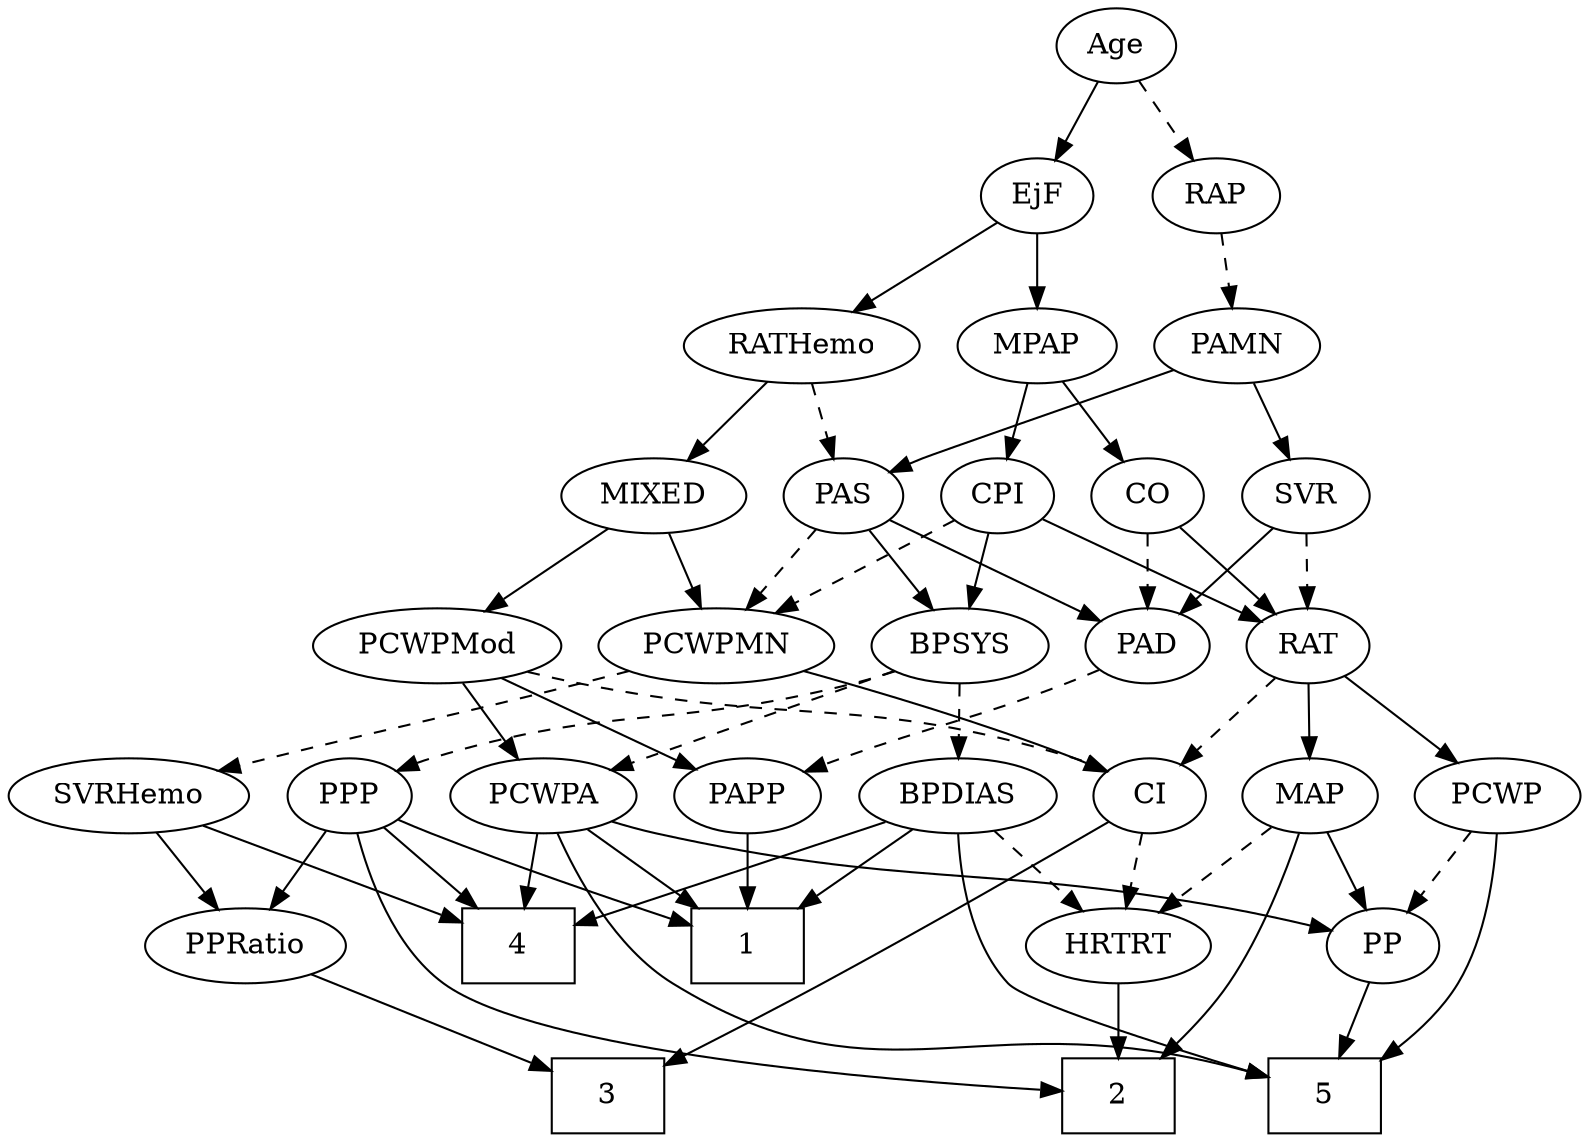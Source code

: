 strict digraph {
	graph [bb="0,0,696.59,540"];
	node [label="\N"];
	1	[height=0.5,
		pos="389.55,90",
		shape=box,
		width=0.75];
	2	[height=0.5,
		pos="190.55,18",
		shape=box,
		width=0.75];
	3	[height=0.5,
		pos="496.55,18",
		shape=box,
		width=0.75];
	4	[height=0.5,
		pos="499.55,90",
		shape=box,
		width=0.75];
	5	[height=0.5,
		pos="298.55,18",
		shape=box,
		width=0.75];
	Age	[height=0.5,
		pos="322.55,522",
		width=0.75];
	EjF	[height=0.5,
		pos="286.55,450",
		width=0.75];
	Age -> EjF	[pos="e,294.85,467.15 314.2,504.76 309.84,496.28 304.4,485.71 299.51,476.2",
		style=solid];
	RAP	[height=0.5,
		pos="359.55,450",
		width=0.77632];
	Age -> RAP	[pos="e,351.01,467.15 331.13,504.76 335.61,496.28 341.2,485.71 346.23,476.2",
		style=dashed];
	MPAP	[height=0.5,
		pos="270.55,378",
		width=0.97491];
	EjF -> MPAP	[pos="e,274.5,396.28 282.67,432.05 280.89,424.26 278.74,414.82 276.74,406.08",
		style=solid];
	RATHemo	[height=0.5,
		pos="463.55,378",
		width=1.3721];
	EjF -> RATHemo	[pos="e,429.05,391.08 307.74,438.64 312.57,436.38 317.71,434.05 322.55,432 354.65,418.41 391.54,404.61 419.54,394.49",
		style=solid];
	PAMN	[height=0.5,
		pos="359.55,378",
		width=1.011];
	RAP -> PAMN	[pos="e,359.55,396.1 359.55,431.7 359.55,423.98 359.55,414.71 359.55,406.11",
		style=dashed];
	MIXED	[height=0.5,
		pos="506.55,306",
		width=1.1193];
	PCWPMod	[height=0.5,
		pos="321.55,234",
		width=1.4443];
	MIXED -> PCWPMod	[pos="e,355.27,247.76 476.82,293.75 446.61,282.32 399.48,264.49 365.06,251.47",
		style=solid];
	PCWPMN	[height=0.5,
		pos="535.55,234",
		width=1.3902];
	MIXED -> PCWPMN	[pos="e,528.39,252.28 513.57,288.05 516.83,280.18 520.79,270.62 524.45,261.79",
		style=solid];
	CO	[height=0.5,
		pos="157.55,306",
		width=0.75];
	MPAP -> CO	[pos="e,176.73,318.88 249.03,363.67 230.92,352.45 204.92,336.35 185.26,324.17",
		style=solid];
	CPI	[height=0.5,
		pos="334.55,306",
		width=0.75];
	MPAP -> CPI	[pos="e,320.82,322.01 284.75,361.46 293.32,352.09 304.39,339.99 313.91,329.57",
		style=solid];
	BPSYS	[height=0.5,
		pos="429.55,234",
		width=1.0471];
	PCWPA	[height=0.5,
		pos="362.55,162",
		width=1.1555];
	BPSYS -> PCWPA	[pos="e,377.69,178.82 414.34,217.12 405.61,207.99 394.47,196.36 384.77,186.22",
		style=dashed];
	BPDIAS	[height=0.5,
		pos="464.55,162",
		width=1.1735];
	BPSYS -> BPDIAS	[pos="e,456.07,179.96 437.84,216.41 441.92,208.25 446.94,198.22 451.51,189.07",
		style=dashed];
	PPP	[height=0.5,
		pos="551.55,162",
		width=0.75];
	BPSYS -> PPP	[pos="e,531.63,174.43 452.78,219.67 472.66,208.27 501.35,191.8 522.69,179.56",
		style=dashed];
	PAD	[height=0.5,
		pos="222.55,234",
		width=0.79437];
	PAPP	[height=0.5,
		pos="271.55,162",
		width=0.88464];
	PAD -> PAPP	[pos="e,260.13,179.31 233.67,217.12 239.78,208.38 247.5,197.35 254.37,187.54",
		style=dashed];
	CO -> PAD	[pos="e,208.78,249.82 171.33,290.15 180.21,280.6 191.91,267.99 201.89,257.25",
		style=dashed];
	RAT	[height=0.5,
		pos="148.55,234",
		width=0.75827];
	CO -> RAT	[pos="e,150.77,252.28 155.37,288.05 154.38,280.35 153.18,271.03 152.07,262.36",
		style=solid];
	PAS	[height=0.5,
		pos="421.55,306",
		width=0.75];
	PAS -> BPSYS	[pos="e,427.59,252.1 423.52,287.7 424.41,279.98 425.47,270.71 426.45,262.11",
		style=solid];
	PAS -> PAD	[pos="e,244.89,245.46 397.94,297.1 389.32,294.23 379.5,290.96 370.55,288 321.7,271.87 308.53,270.53 260.55,252 258.47,251.2 256.33,250.34 \
254.19,249.45",
		style=solid];
	PAS -> PCWPMN	[pos="e,511.35,249.86 440.89,293.13 457.82,282.73 482.78,267.4 502.82,255.1",
		style=dashed];
	PAMN -> PAS	[pos="e,408.38,321.86 373.62,361.12 381.93,351.73 392.59,339.7 401.74,329.36",
		style=solid];
	SVR	[height=0.5,
		pos="230.55,306",
		width=0.77632];
	PAMN -> SVR	[pos="e,251.5,318.37 335.89,364.16 314.66,352.64 283.42,335.69 260.46,323.23",
		style=solid];
	RATHemo -> MIXED	[pos="e,496.23,323.79 473.96,360.05 479.03,351.8 485.23,341.7 490.86,332.54",
		style=solid];
	RATHemo -> PAS	[pos="e,431.33,323.31 453.38,360.05 448.35,351.68 442.19,341.4 436.63,332.13",
		style=dashed];
	CPI -> BPSYS	[pos="e,409.94,249.45 351.97,292.16 365.8,281.97 385.41,267.52 401.45,255.7",
		style=solid];
	CPI -> RAT	[pos="e,169.71,245.43 310.63,297.38 280.78,287.69 228.35,270.03 184.55,252 182.73,251.25 180.86,250.46 178.99,249.64",
		style=solid];
	CPI -> PCWPMN	[pos="e,500.82,247.09 358,296.83 390.59,285.48 450.22,264.72 491.32,250.4",
		style=dashed];
	MAP	[height=0.5,
		pos="30.547,162",
		width=0.84854];
	RAT -> MAP	[pos="e,51.557,175.46 128.8,221.28 110.08,210.18 81.724,193.36 60.277,180.64",
		style=solid];
	PCWP	[height=0.5,
		pos="114.55,162",
		width=0.97491];
	RAT -> PCWP	[pos="e,122.63,179.63 140.66,216.76 136.64,208.49 131.66,198.23 127.13,188.9",
		style=solid];
	CI	[height=0.5,
		pos="194.55,162",
		width=0.75];
	RAT -> CI	[pos="e,184.15,178.82 158.99,217.12 164.75,208.34 172.03,197.26 178.5,187.42",
		style=dashed];
	SVR -> PAD	[pos="e,224.5,252.1 228.57,287.7 227.69,279.98 226.63,270.71 225.65,262.11",
		style=solid];
	SVR -> RAT	[pos="e,164.71,248.8 214.35,291.17 202.44,281.01 186.07,267.03 172.63,255.56",
		style=dashed];
	PCWPMod -> PCWPA	[pos="e,352.71,179.79 331.47,216.05 336.31,207.8 342.22,197.7 347.59,188.54",
		style=solid];
	PCWPMod -> CI	[pos="e,214.88,174.21 294.92,218.33 274.14,206.87 245.3,190.97 223.86,179.16",
		style=dashed];
	PCWPMod -> PAPP	[pos="e,282.97,178.99 309.7,216.41 303.51,207.74 295.81,196.97 288.96,187.38",
		style=solid];
	PCWPA -> 1	[pos="e,382.88,108.28 369.08,144.05 372.12,136.18 375.81,126.62 379.21,117.79",
		style=solid];
	PCWPA -> 4	[pos="e,472.49,104.83 388.32,147.83 409.53,137 439.84,121.51 463.47,109.43",
		style=solid];
	PCWPA -> 5	[pos="e,306.33,36.268 354.95,144.15 344,119.84 323.63,74.66 310.61,45.753",
		style=solid];
	PP	[height=0.5,
		pos="105.55,90",
		width=0.75];
	PCWPA -> PP	[pos="e,126.15,101.74 331.52,149.81 325.28,147.74 318.74,145.7 312.55,144 237.65,123.46 215.16,132.75 141.55,108 139.63,107.36 137.68,\
106.64 135.73,105.87",
		style=solid];
	SVRHemo	[height=0.5,
		pos="646.55,162",
		width=1.3902];
	PCWPMN -> SVRHemo	[pos="e,622.77,177.99 559.36,217.98 575.31,207.93 596.51,194.56 614.01,183.52",
		style=dashed];
	PCWPMN -> CI	[pos="e,215.07,173.97 498.92,221.62 491.56,219.56 483.84,217.58 476.55,216 368.54,192.65 336.33,211.94 230.55,180 228.61,179.42 226.65,\
178.74 224.69,178.01",
		style=solid];
	SVRHemo -> 4	[pos="e,527.04,104.09 617.5,147.17 594.21,136.08 561.37,120.44 536.25,108.48",
		style=solid];
	PPRatio	[height=0.5,
		pos="622.55,90",
		width=1.1013];
	SVRHemo -> PPRatio	[pos="e,628.47,108.28 640.74,144.05 638.04,136.18 634.76,126.62 631.73,117.79",
		style=solid];
	BPDIAS -> 1	[pos="e,407.81,108.04 447.53,145.12 438,136.22 425.93,124.95 415.26,115",
		style=solid];
	BPDIAS -> 4	[pos="e,490.91,108.28 473.02,144.05 477.04,136.01 481.95,126.2 486.43,117.23",
		style=solid];
	BPDIAS -> 5	[pos="e,325.65,24.096 461.06,143.72 456.24,123.98 445.76,91.863 425.55,72 400.81,47.692 363.29,33.91 335.43,26.532",
		style=solid];
	HRTRT	[height=0.5,
		pos="190.55,90",
		width=1.1013];
	BPDIAS -> HRTRT	[pos="e,225.94,98.399 432.85,149.95 426.49,147.87 419.83,145.79 413.55,144 352.53,126.62 281.01,110.33 235.75,100.51",
		style=dashed];
	MAP -> 2	[pos="e,163.46,24.759 34.1,143.78 38.973,124.11 49.505,92.039 69.547,72 92.628,48.923 127.44,35.124 153.81,27.42",
		style=solid];
	MAP -> PP	[pos="e,90.539,105.01 46.087,146.5 56.787,136.51 71.17,123.09 83.109,111.94",
		style=solid];
	MAP -> HRTRT	[pos="e,162.93,103.08 54.501,150.52 80.696,139.06 123,120.55 153.49,107.21",
		style=dashed];
	PP -> 5	[pos="e,271.54,27.074 126.69,78.519 131.52,76.261 136.68,73.965 141.55,72 181.99,55.687 229.59,40.109 261.69,30.116",
		style=solid];
	PPP -> 1	[pos="e,416.73,102.04 530.3,150.78 525.47,148.51 520.34,146.14 515.55,144 485.7,130.68 451.5,116.36 426.27,105.96",
		style=solid];
	PPP -> 2	[pos="e,217.76,26.109 553.88,143.85 555.58,123.63 554.85,90.425 535.55,72 491.28,29.754 322.73,47.045 262.55,36 251.13,33.906 238.81,31.172 \
227.64,28.512",
		style=solid];
	PPP -> 4	[pos="e,512.52,108.46 540.01,145.46 533.71,136.99 525.76,126.29 518.57,116.61",
		style=solid];
	PPP -> PPRatio	[pos="e,606.37,106.95 566.26,146.5 575.76,137.13 588.34,124.73 599.19,114.03",
		style=solid];
	PPRatio -> 3	[pos="e,523.96,34.229 598.55,75.669 580.02,65.372 554.06,50.949 532.96,39.231",
		style=solid];
	PCWP -> 5	[pos="e,290.92,36.265 141.79,150.42 176.12,136.94 231.61,114.59 239.55,108 260.13,90.897 276.27,64.778 286.42,45.252",
		style=solid];
	PCWP -> PP	[pos="e,107.75,108.1 112.32,143.7 111.33,135.98 110.14,126.71 109.03,118.11",
		style=dashed];
	CI -> 3	[pos="e,469.42,27.65 213.62,149.04 242.96,130.94 301.28,96.138 353.55,72 388.7,55.765 430.36,40.782 459.62,30.919",
		style=solid];
	CI -> HRTRT	[pos="e,191.52,108.1 193.56,143.7 193.12,135.98 192.59,126.71 192.1,118.11",
		style=dashed];
	PAPP -> 1	[pos="e,362.4,107.1 292.64,148.49 309.54,138.46 333.64,124.16 353.58,112.34",
		style=solid];
	HRTRT -> 2	[pos="e,190.55,36.104 190.55,71.697 190.55,63.983 190.55,54.712 190.55,46.112",
		style=solid];
}
